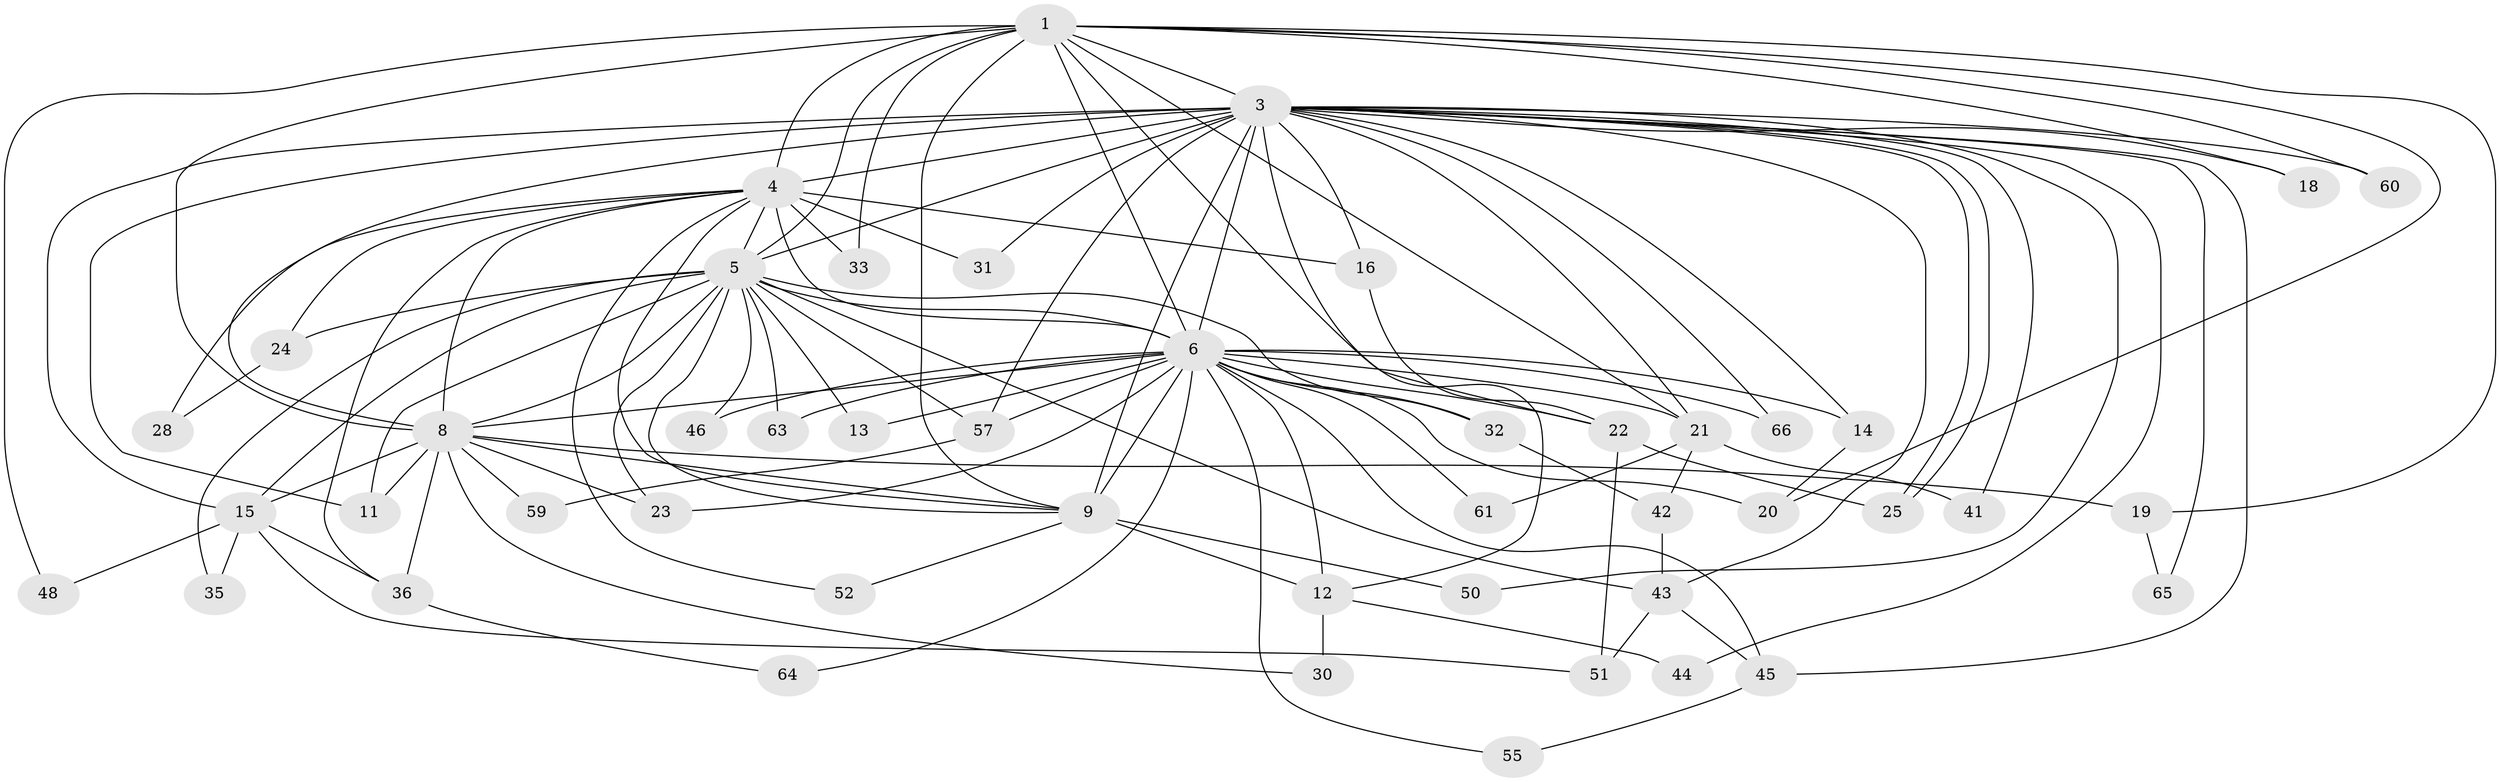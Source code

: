 // Generated by graph-tools (version 1.1) at 2025/23/03/03/25 07:23:42]
// undirected, 47 vertices, 114 edges
graph export_dot {
graph [start="1"]
  node [color=gray90,style=filled];
  1 [super="+2"];
  3 [super="+10"];
  4 [super="+53"];
  5 [super="+39"];
  6 [super="+7"];
  8 [super="+40"];
  9 [super="+17"];
  11 [super="+58"];
  12 [super="+26"];
  13;
  14 [super="+29"];
  15 [super="+34"];
  16;
  18;
  19;
  20;
  21 [super="+37"];
  22 [super="+38"];
  23;
  24;
  25 [super="+27"];
  28;
  30;
  31;
  32;
  33;
  35;
  36 [super="+49"];
  41;
  42;
  43 [super="+47"];
  44;
  45 [super="+56"];
  46;
  48;
  50;
  51 [super="+54"];
  52;
  55;
  57 [super="+62"];
  59;
  60;
  61;
  63;
  64;
  65;
  66;
  1 -- 3 [weight=4];
  1 -- 4 [weight=2];
  1 -- 5 [weight=2];
  1 -- 6 [weight=4];
  1 -- 8 [weight=2];
  1 -- 9 [weight=2];
  1 -- 20;
  1 -- 22;
  1 -- 33;
  1 -- 48;
  1 -- 60;
  1 -- 18;
  1 -- 19;
  1 -- 21;
  3 -- 4 [weight=2];
  3 -- 5 [weight=2];
  3 -- 6 [weight=4];
  3 -- 8 [weight=3];
  3 -- 9 [weight=2];
  3 -- 14;
  3 -- 18;
  3 -- 25;
  3 -- 25;
  3 -- 43;
  3 -- 44;
  3 -- 50;
  3 -- 60;
  3 -- 65;
  3 -- 66;
  3 -- 41;
  3 -- 15;
  3 -- 16;
  3 -- 21;
  3 -- 57;
  3 -- 31;
  3 -- 12;
  3 -- 11;
  3 -- 45;
  4 -- 5;
  4 -- 6 [weight=3];
  4 -- 8;
  4 -- 9;
  4 -- 16;
  4 -- 24;
  4 -- 28;
  4 -- 31;
  4 -- 33;
  4 -- 52;
  4 -- 36;
  5 -- 6 [weight=2];
  5 -- 8;
  5 -- 9;
  5 -- 11;
  5 -- 13;
  5 -- 24;
  5 -- 32;
  5 -- 35;
  5 -- 57;
  5 -- 63;
  5 -- 46;
  5 -- 23;
  5 -- 43;
  5 -- 15;
  6 -- 8 [weight=2];
  6 -- 9 [weight=3];
  6 -- 12;
  6 -- 22;
  6 -- 23;
  6 -- 32;
  6 -- 45;
  6 -- 61;
  6 -- 63;
  6 -- 66;
  6 -- 64;
  6 -- 13;
  6 -- 14;
  6 -- 20;
  6 -- 46;
  6 -- 55;
  6 -- 57;
  6 -- 21;
  8 -- 9;
  8 -- 11;
  8 -- 15;
  8 -- 19;
  8 -- 23;
  8 -- 30;
  8 -- 36;
  8 -- 59;
  9 -- 12;
  9 -- 50;
  9 -- 52;
  12 -- 30;
  12 -- 44;
  14 -- 20;
  15 -- 35;
  15 -- 36;
  15 -- 48;
  15 -- 51;
  16 -- 22;
  19 -- 65;
  21 -- 41;
  21 -- 42;
  21 -- 61;
  22 -- 51;
  22 -- 25;
  24 -- 28;
  32 -- 42;
  36 -- 64;
  42 -- 43;
  43 -- 45;
  43 -- 51;
  45 -- 55;
  57 -- 59;
}
